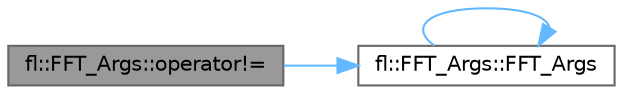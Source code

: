 digraph "fl::FFT_Args::operator!="
{
 // INTERACTIVE_SVG=YES
 // LATEX_PDF_SIZE
  bgcolor="transparent";
  edge [fontname=Helvetica,fontsize=10,labelfontname=Helvetica,labelfontsize=10];
  node [fontname=Helvetica,fontsize=10,shape=box,height=0.2,width=0.4];
  rankdir="LR";
  Node1 [id="Node000001",label="fl::FFT_Args::operator!=",height=0.2,width=0.4,color="gray40", fillcolor="grey60", style="filled", fontcolor="black",tooltip=" "];
  Node1 -> Node2 [id="edge1_Node000001_Node000002",color="steelblue1",style="solid",tooltip=" "];
  Node2 [id="Node000002",label="fl::FFT_Args::FFT_Args",height=0.2,width=0.4,color="grey40", fillcolor="white", style="filled",URL="$de/d63/structfl_1_1_f_f_t___args_a5daf8aad291089c6f9ccc7ff37f99300.html#a5daf8aad291089c6f9ccc7ff37f99300",tooltip=" "];
  Node2 -> Node2 [id="edge2_Node000002_Node000002",color="steelblue1",style="solid",tooltip=" "];
}

